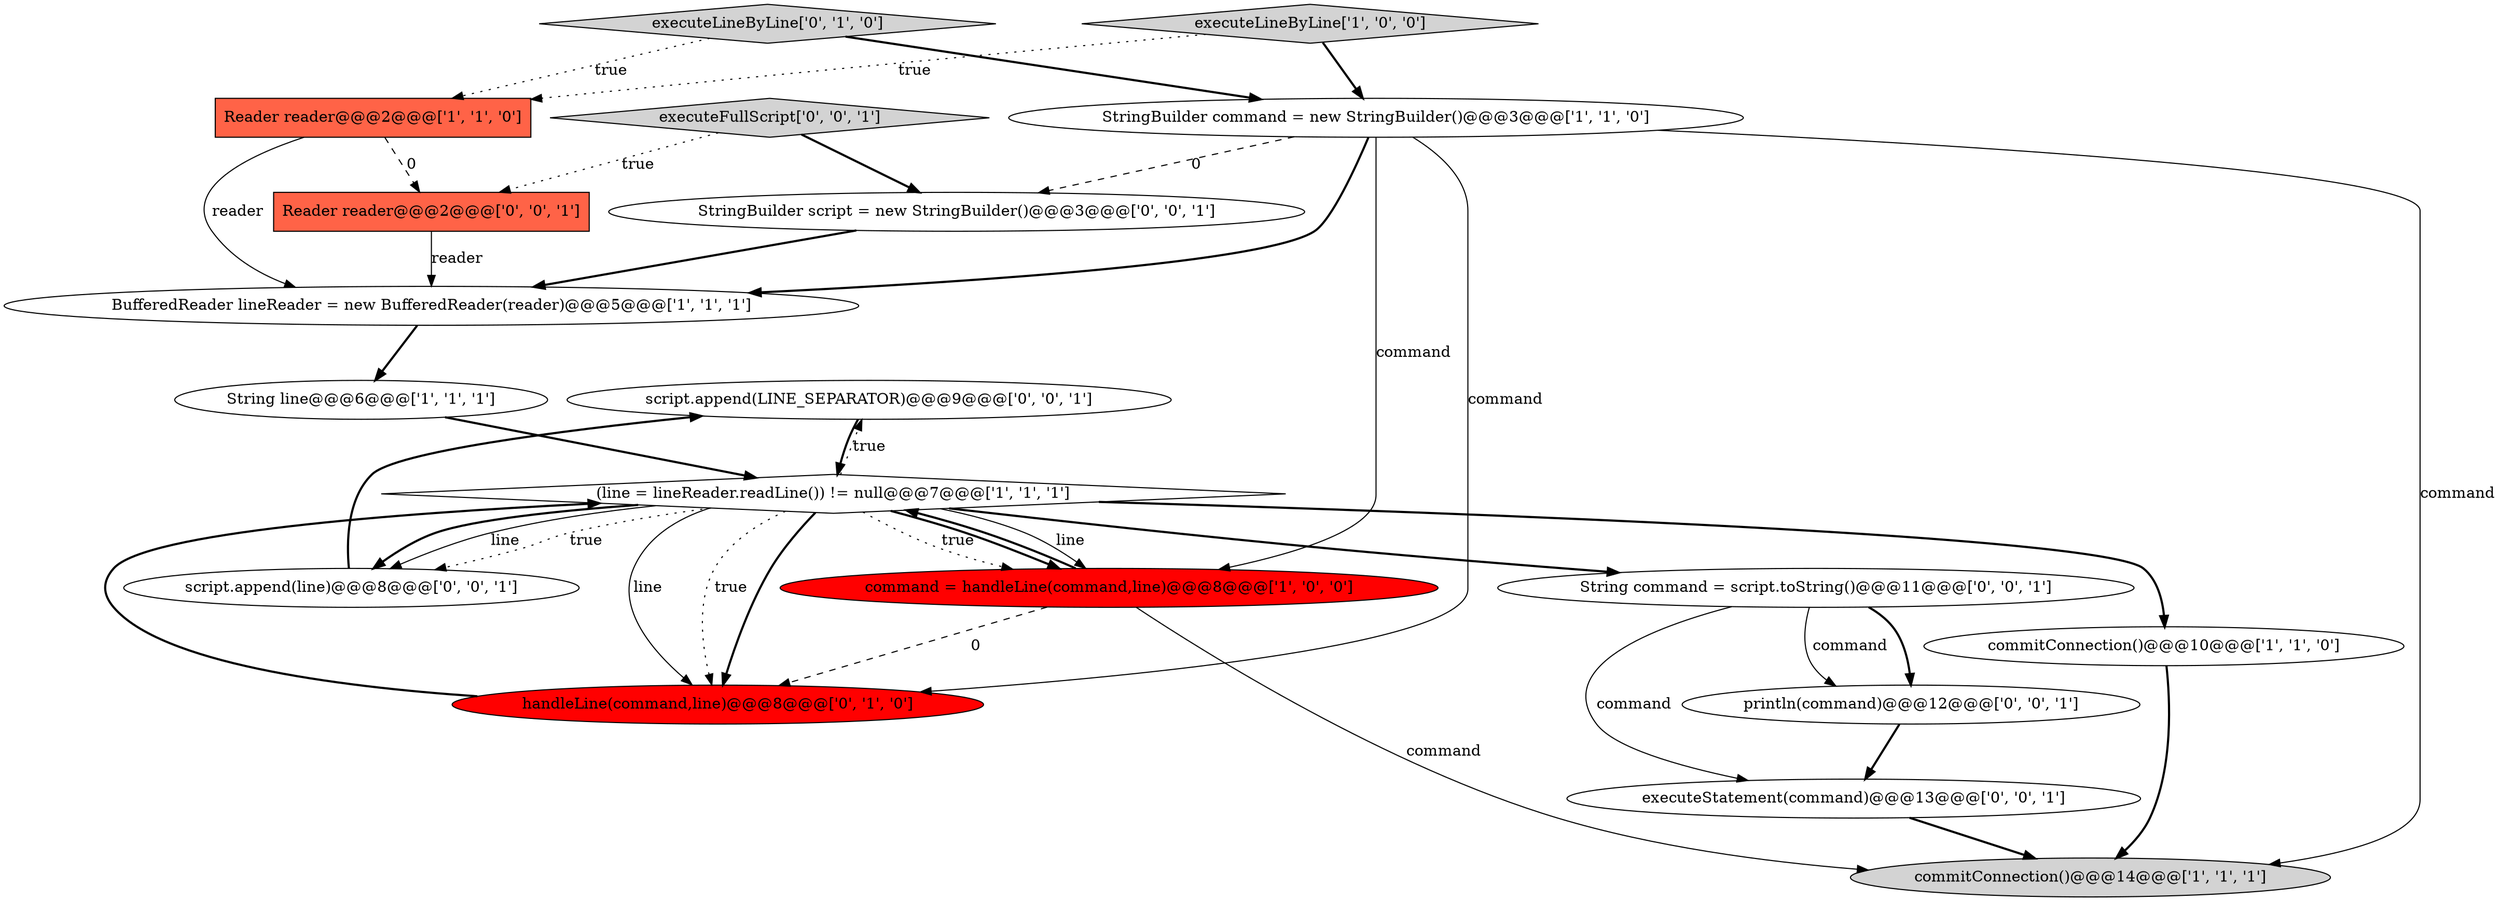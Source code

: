 digraph {
18 [style = filled, label = "script.append(LINE_SEPARATOR)@@@9@@@['0', '0', '1']", fillcolor = white, shape = ellipse image = "AAA0AAABBB3BBB"];
3 [style = filled, label = "commitConnection()@@@14@@@['1', '1', '1']", fillcolor = lightgray, shape = ellipse image = "AAA0AAABBB1BBB"];
1 [style = filled, label = "Reader reader@@@2@@@['1', '1', '0']", fillcolor = tomato, shape = box image = "AAA0AAABBB1BBB"];
14 [style = filled, label = "executeFullScript['0', '0', '1']", fillcolor = lightgray, shape = diamond image = "AAA0AAABBB3BBB"];
6 [style = filled, label = "commitConnection()@@@10@@@['1', '1', '0']", fillcolor = white, shape = ellipse image = "AAA0AAABBB1BBB"];
5 [style = filled, label = "command = handleLine(command,line)@@@8@@@['1', '0', '0']", fillcolor = red, shape = ellipse image = "AAA1AAABBB1BBB"];
8 [style = filled, label = "String line@@@6@@@['1', '1', '1']", fillcolor = white, shape = ellipse image = "AAA0AAABBB1BBB"];
11 [style = filled, label = "script.append(line)@@@8@@@['0', '0', '1']", fillcolor = white, shape = ellipse image = "AAA0AAABBB3BBB"];
15 [style = filled, label = "StringBuilder script = new StringBuilder()@@@3@@@['0', '0', '1']", fillcolor = white, shape = ellipse image = "AAA0AAABBB3BBB"];
0 [style = filled, label = "BufferedReader lineReader = new BufferedReader(reader)@@@5@@@['1', '1', '1']", fillcolor = white, shape = ellipse image = "AAA0AAABBB1BBB"];
7 [style = filled, label = "StringBuilder command = new StringBuilder()@@@3@@@['1', '1', '0']", fillcolor = white, shape = ellipse image = "AAA0AAABBB1BBB"];
13 [style = filled, label = "Reader reader@@@2@@@['0', '0', '1']", fillcolor = tomato, shape = box image = "AAA0AAABBB3BBB"];
9 [style = filled, label = "handleLine(command,line)@@@8@@@['0', '1', '0']", fillcolor = red, shape = ellipse image = "AAA1AAABBB2BBB"];
12 [style = filled, label = "String command = script.toString()@@@11@@@['0', '0', '1']", fillcolor = white, shape = ellipse image = "AAA0AAABBB3BBB"];
10 [style = filled, label = "executeLineByLine['0', '1', '0']", fillcolor = lightgray, shape = diamond image = "AAA0AAABBB2BBB"];
4 [style = filled, label = "executeLineByLine['1', '0', '0']", fillcolor = lightgray, shape = diamond image = "AAA0AAABBB1BBB"];
17 [style = filled, label = "executeStatement(command)@@@13@@@['0', '0', '1']", fillcolor = white, shape = ellipse image = "AAA0AAABBB3BBB"];
2 [style = filled, label = "(line = lineReader.readLine()) != null@@@7@@@['1', '1', '1']", fillcolor = white, shape = diamond image = "AAA0AAABBB1BBB"];
16 [style = filled, label = "println(command)@@@12@@@['0', '0', '1']", fillcolor = white, shape = ellipse image = "AAA0AAABBB3BBB"];
1->0 [style = solid, label="reader"];
6->3 [style = bold, label=""];
2->11 [style = solid, label="line"];
7->3 [style = solid, label="command"];
4->1 [style = dotted, label="true"];
9->2 [style = bold, label=""];
2->6 [style = bold, label=""];
5->3 [style = solid, label="command"];
2->9 [style = solid, label="line"];
7->9 [style = solid, label="command"];
5->9 [style = dashed, label="0"];
7->0 [style = bold, label=""];
12->16 [style = bold, label=""];
2->9 [style = bold, label=""];
16->17 [style = bold, label=""];
18->2 [style = bold, label=""];
2->5 [style = solid, label="line"];
2->18 [style = dotted, label="true"];
10->7 [style = bold, label=""];
4->7 [style = bold, label=""];
2->12 [style = bold, label=""];
11->18 [style = bold, label=""];
12->17 [style = solid, label="command"];
14->13 [style = dotted, label="true"];
2->11 [style = dotted, label="true"];
1->13 [style = dashed, label="0"];
5->2 [style = bold, label=""];
2->9 [style = dotted, label="true"];
8->2 [style = bold, label=""];
15->0 [style = bold, label=""];
0->8 [style = bold, label=""];
17->3 [style = bold, label=""];
7->15 [style = dashed, label="0"];
14->15 [style = bold, label=""];
12->16 [style = solid, label="command"];
7->5 [style = solid, label="command"];
10->1 [style = dotted, label="true"];
2->5 [style = dotted, label="true"];
13->0 [style = solid, label="reader"];
2->11 [style = bold, label=""];
2->5 [style = bold, label=""];
}
